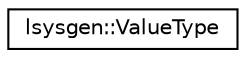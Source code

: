 digraph "Graphical Class Hierarchy"
{
 // LATEX_PDF_SIZE
  edge [fontname="Helvetica",fontsize="10",labelfontname="Helvetica",labelfontsize="10"];
  node [fontname="Helvetica",fontsize="10",shape=record];
  rankdir="LR";
  Node0 [label="lsysgen::ValueType",height=0.2,width=0.4,color="black", fillcolor="white", style="filled",URL="$classlsysgen_1_1ValueType.html",tooltip=" "];
}
